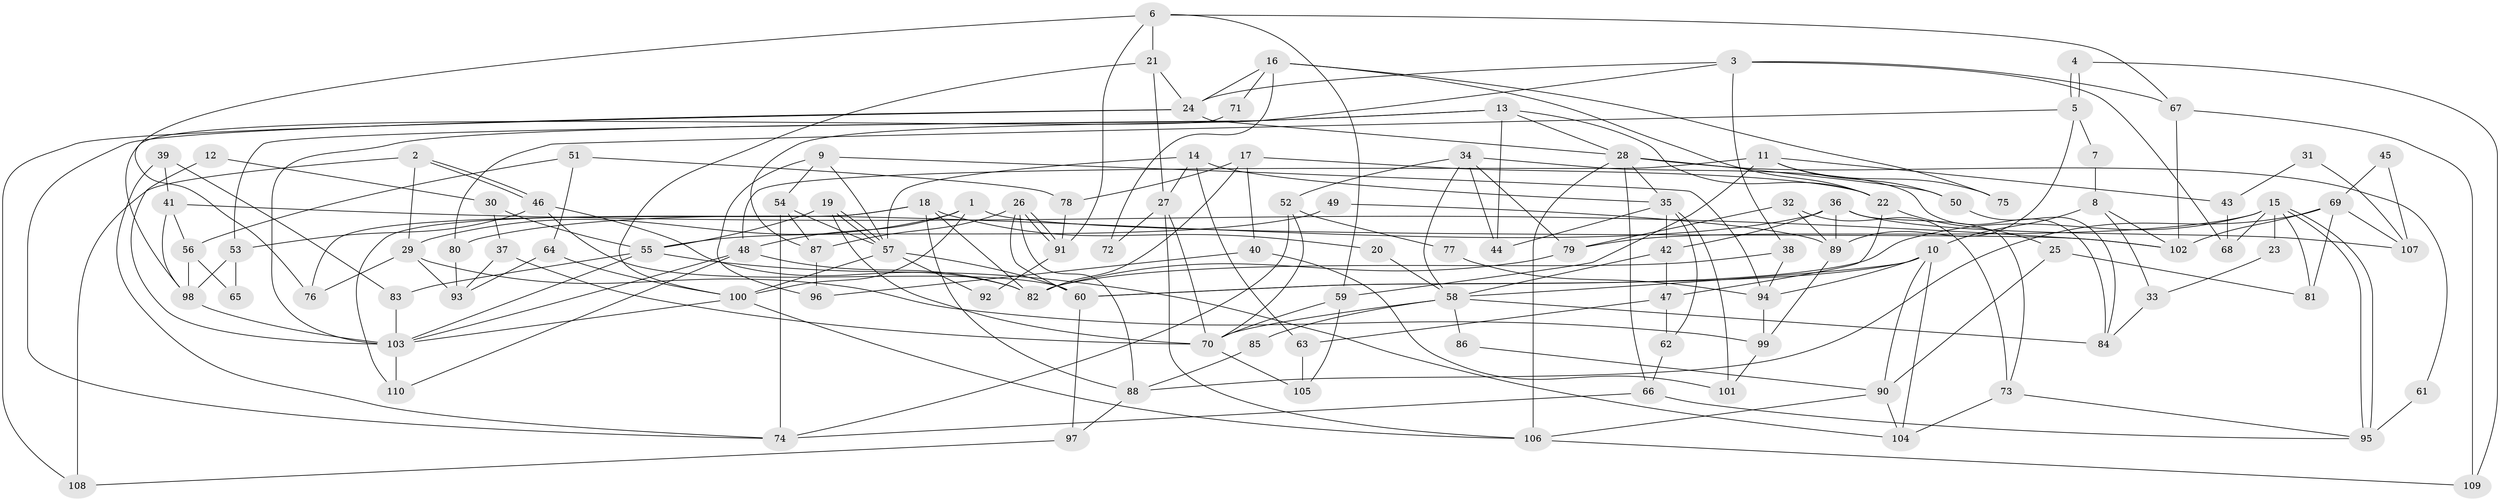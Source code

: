 // Generated by graph-tools (version 1.1) at 2025/51/03/09/25 04:51:00]
// undirected, 110 vertices, 220 edges
graph export_dot {
graph [start="1"]
  node [color=gray90,style=filled];
  1;
  2;
  3;
  4;
  5;
  6;
  7;
  8;
  9;
  10;
  11;
  12;
  13;
  14;
  15;
  16;
  17;
  18;
  19;
  20;
  21;
  22;
  23;
  24;
  25;
  26;
  27;
  28;
  29;
  30;
  31;
  32;
  33;
  34;
  35;
  36;
  37;
  38;
  39;
  40;
  41;
  42;
  43;
  44;
  45;
  46;
  47;
  48;
  49;
  50;
  51;
  52;
  53;
  54;
  55;
  56;
  57;
  58;
  59;
  60;
  61;
  62;
  63;
  64;
  65;
  66;
  67;
  68;
  69;
  70;
  71;
  72;
  73;
  74;
  75;
  76;
  77;
  78;
  79;
  80;
  81;
  82;
  83;
  84;
  85;
  86;
  87;
  88;
  89;
  90;
  91;
  92;
  93;
  94;
  95;
  96;
  97;
  98;
  99;
  100;
  101;
  102;
  103;
  104;
  105;
  106;
  107;
  108;
  109;
  110;
  1 -- 48;
  1 -- 100;
  1 -- 29;
  1 -- 102;
  2 -- 46;
  2 -- 46;
  2 -- 29;
  2 -- 108;
  3 -- 67;
  3 -- 38;
  3 -- 24;
  3 -- 68;
  3 -- 87;
  4 -- 109;
  4 -- 5;
  4 -- 5;
  5 -- 89;
  5 -- 7;
  5 -- 80;
  6 -- 21;
  6 -- 59;
  6 -- 67;
  6 -- 76;
  6 -- 91;
  7 -- 8;
  8 -- 102;
  8 -- 10;
  8 -- 33;
  9 -- 57;
  9 -- 54;
  9 -- 94;
  9 -- 96;
  10 -- 58;
  10 -- 94;
  10 -- 60;
  10 -- 90;
  10 -- 104;
  11 -- 59;
  11 -- 48;
  11 -- 43;
  11 -- 50;
  11 -- 75;
  12 -- 103;
  12 -- 30;
  13 -- 22;
  13 -- 28;
  13 -- 44;
  13 -- 53;
  13 -- 103;
  14 -- 57;
  14 -- 27;
  14 -- 35;
  14 -- 63;
  15 -- 95;
  15 -- 95;
  15 -- 81;
  15 -- 23;
  15 -- 60;
  15 -- 68;
  15 -- 79;
  16 -- 24;
  16 -- 22;
  16 -- 71;
  16 -- 72;
  16 -- 75;
  17 -- 40;
  17 -- 82;
  17 -- 22;
  17 -- 78;
  18 -- 82;
  18 -- 110;
  18 -- 20;
  18 -- 76;
  18 -- 88;
  19 -- 57;
  19 -- 57;
  19 -- 55;
  19 -- 70;
  20 -- 58;
  21 -- 27;
  21 -- 24;
  21 -- 100;
  22 -- 47;
  22 -- 25;
  23 -- 33;
  24 -- 108;
  24 -- 28;
  24 -- 74;
  25 -- 90;
  25 -- 81;
  26 -- 91;
  26 -- 91;
  26 -- 60;
  26 -- 87;
  26 -- 88;
  27 -- 70;
  27 -- 106;
  27 -- 72;
  28 -- 50;
  28 -- 35;
  28 -- 61;
  28 -- 66;
  28 -- 106;
  29 -- 76;
  29 -- 93;
  29 -- 99;
  30 -- 55;
  30 -- 37;
  31 -- 107;
  31 -- 43;
  32 -- 73;
  32 -- 79;
  32 -- 89;
  33 -- 84;
  34 -- 52;
  34 -- 44;
  34 -- 58;
  34 -- 79;
  34 -- 84;
  35 -- 42;
  35 -- 44;
  35 -- 62;
  35 -- 101;
  36 -- 80;
  36 -- 73;
  36 -- 42;
  36 -- 89;
  36 -- 107;
  37 -- 70;
  37 -- 93;
  38 -- 82;
  38 -- 94;
  39 -- 74;
  39 -- 83;
  39 -- 41;
  40 -- 101;
  40 -- 96;
  41 -- 98;
  41 -- 56;
  41 -- 102;
  42 -- 47;
  42 -- 58;
  43 -- 68;
  45 -- 107;
  45 -- 69;
  46 -- 60;
  46 -- 53;
  46 -- 82;
  47 -- 62;
  47 -- 63;
  48 -- 82;
  48 -- 103;
  48 -- 110;
  49 -- 89;
  49 -- 55;
  50 -- 84;
  51 -- 56;
  51 -- 78;
  51 -- 64;
  52 -- 70;
  52 -- 74;
  52 -- 77;
  53 -- 65;
  53 -- 98;
  54 -- 87;
  54 -- 57;
  54 -- 74;
  55 -- 104;
  55 -- 103;
  55 -- 83;
  56 -- 98;
  56 -- 65;
  57 -- 60;
  57 -- 92;
  57 -- 100;
  58 -- 70;
  58 -- 84;
  58 -- 85;
  58 -- 86;
  59 -- 70;
  59 -- 105;
  60 -- 97;
  61 -- 95;
  62 -- 66;
  63 -- 105;
  64 -- 100;
  64 -- 93;
  66 -- 74;
  66 -- 95;
  67 -- 102;
  67 -- 109;
  69 -- 102;
  69 -- 88;
  69 -- 81;
  69 -- 107;
  70 -- 105;
  71 -- 98;
  73 -- 104;
  73 -- 95;
  77 -- 94;
  78 -- 91;
  79 -- 82;
  80 -- 93;
  83 -- 103;
  85 -- 88;
  86 -- 90;
  87 -- 96;
  88 -- 97;
  89 -- 99;
  90 -- 106;
  90 -- 104;
  91 -- 92;
  94 -- 99;
  97 -- 108;
  98 -- 103;
  99 -- 101;
  100 -- 103;
  100 -- 106;
  103 -- 110;
  106 -- 109;
}
